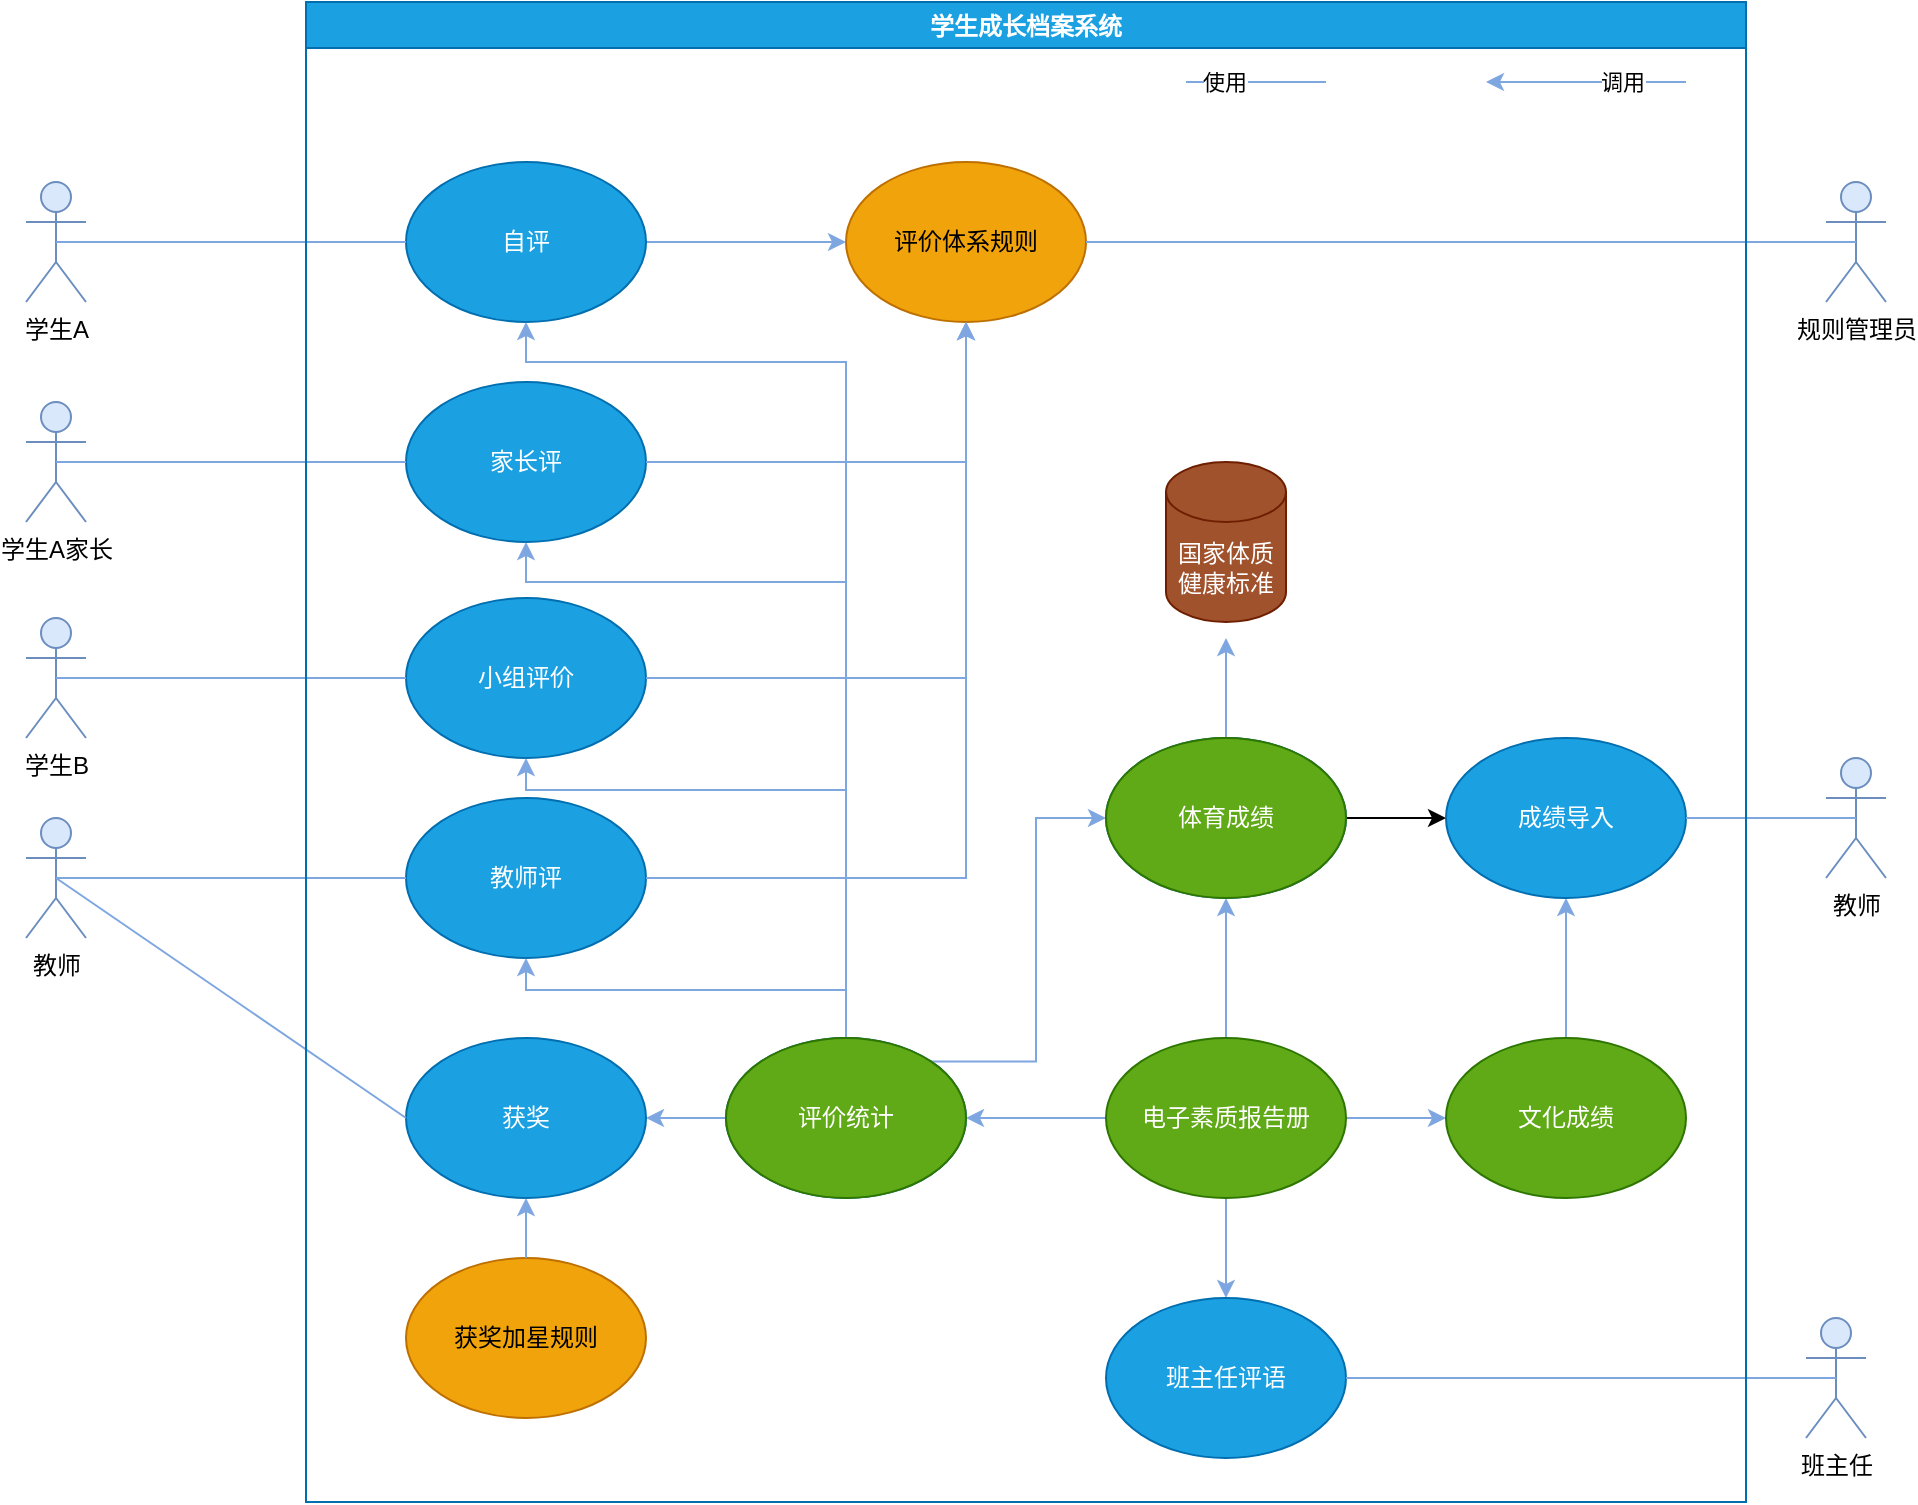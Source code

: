 <mxfile version="14.9.3" type="github" pages="2">
  <diagram id="prtHgNgQTEPvFCAcTncT" name="Page-1">
    <mxGraphModel dx="1239" dy="725" grid="1" gridSize="10" guides="1" tooltips="1" connect="1" arrows="1" fold="1" page="1" pageScale="1" pageWidth="827" pageHeight="1169" math="0" shadow="0">
      <root>
        <mxCell id="0" />
        <mxCell id="1" parent="0" />
        <mxCell id="MDJzfDRsQ1mTerN8lBSb-1" value="规则管理员" style="shape=umlActor;verticalLabelPosition=bottom;verticalAlign=top;html=1;outlineConnect=0;fillColor=#dae8fc;strokeColor=#6c8ebf;" parent="1" vertex="1">
          <mxGeometry x="1030" y="310" width="30" height="60" as="geometry" />
        </mxCell>
        <mxCell id="MDJzfDRsQ1mTerN8lBSb-3" value="学生A" style="shape=umlActor;verticalLabelPosition=bottom;verticalAlign=top;html=1;outlineConnect=0;fillColor=#dae8fc;strokeColor=#6c8ebf;" parent="1" vertex="1">
          <mxGeometry x="130" y="310" width="30" height="60" as="geometry" />
        </mxCell>
        <mxCell id="MDJzfDRsQ1mTerN8lBSb-4" value="学生B" style="shape=umlActor;verticalLabelPosition=bottom;verticalAlign=top;html=1;outlineConnect=0;fillColor=#dae8fc;strokeColor=#6c8ebf;" parent="1" vertex="1">
          <mxGeometry x="130" y="528" width="30" height="60" as="geometry" />
        </mxCell>
        <mxCell id="MDJzfDRsQ1mTerN8lBSb-5" value="学生A家长" style="shape=umlActor;verticalLabelPosition=bottom;verticalAlign=top;html=1;outlineConnect=0;fillColor=#dae8fc;strokeColor=#6c8ebf;" parent="1" vertex="1">
          <mxGeometry x="130" y="420" width="30" height="60" as="geometry" />
        </mxCell>
        <mxCell id="MDJzfDRsQ1mTerN8lBSb-6" value="教师" style="shape=umlActor;verticalLabelPosition=bottom;verticalAlign=top;html=1;outlineConnect=0;fillColor=#dae8fc;strokeColor=#6c8ebf;" parent="1" vertex="1">
          <mxGeometry x="130" y="628" width="30" height="60" as="geometry" />
        </mxCell>
        <mxCell id="MDJzfDRsQ1mTerN8lBSb-7" value="评价体系规则" style="ellipse;whiteSpace=wrap;html=1;fillColor=#f0a30a;strokeColor=#BD7000;fontColor=#000000;" parent="1" vertex="1">
          <mxGeometry x="540" y="300" width="120" height="80" as="geometry" />
        </mxCell>
        <mxCell id="kHKhQP7QaM05DCIvFR9r-2" value="" style="endArrow=none;html=1;exitX=0.5;exitY=0.5;exitDx=0;exitDy=0;exitPerimeter=0;entryX=1;entryY=0.5;entryDx=0;entryDy=0;strokeColor=#7EA6E0;" parent="1" source="MDJzfDRsQ1mTerN8lBSb-1" target="MDJzfDRsQ1mTerN8lBSb-7" edge="1">
          <mxGeometry width="50" height="50" relative="1" as="geometry">
            <mxPoint x="440" y="230" as="sourcePoint" />
            <mxPoint x="670" y="200" as="targetPoint" />
          </mxGeometry>
        </mxCell>
        <mxCell id="kHKhQP7QaM05DCIvFR9r-14" value="" style="edgeStyle=orthogonalEdgeStyle;rounded=0;orthogonalLoop=1;jettySize=auto;html=1;strokeColor=#7EA6E0;" parent="1" source="kHKhQP7QaM05DCIvFR9r-3" target="MDJzfDRsQ1mTerN8lBSb-7" edge="1">
          <mxGeometry relative="1" as="geometry" />
        </mxCell>
        <mxCell id="kHKhQP7QaM05DCIvFR9r-3" value="自评" style="ellipse;whiteSpace=wrap;html=1;fillColor=#1ba1e2;strokeColor=#006EAF;fontColor=#ffffff;" parent="1" vertex="1">
          <mxGeometry x="320" y="300" width="120" height="80" as="geometry" />
        </mxCell>
        <mxCell id="kHKhQP7QaM05DCIvFR9r-4" value="家长评" style="ellipse;whiteSpace=wrap;html=1;fillColor=#1ba1e2;strokeColor=#006EAF;fontColor=#ffffff;" parent="1" vertex="1">
          <mxGeometry x="320" y="410" width="120" height="80" as="geometry" />
        </mxCell>
        <mxCell id="kHKhQP7QaM05DCIvFR9r-5" value="教师评" style="ellipse;whiteSpace=wrap;html=1;fillColor=#1ba1e2;strokeColor=#006EAF;fontColor=#ffffff;" parent="1" vertex="1">
          <mxGeometry x="320" y="618" width="120" height="80" as="geometry" />
        </mxCell>
        <mxCell id="kHKhQP7QaM05DCIvFR9r-7" value="小组评价" style="ellipse;whiteSpace=wrap;html=1;fillColor=#1ba1e2;strokeColor=#006EAF;fontColor=#ffffff;" parent="1" vertex="1">
          <mxGeometry x="320" y="518" width="120" height="80" as="geometry" />
        </mxCell>
        <mxCell id="kHKhQP7QaM05DCIvFR9r-8" value="" style="endArrow=none;html=1;exitX=0.5;exitY=0.5;exitDx=0;exitDy=0;exitPerimeter=0;strokeWidth=1;curved=1;strokeColor=#7EA6E0;" parent="1" source="MDJzfDRsQ1mTerN8lBSb-3" target="kHKhQP7QaM05DCIvFR9r-3" edge="1">
          <mxGeometry width="50" height="50" relative="1" as="geometry">
            <mxPoint x="145" y="349.5" as="sourcePoint" />
            <mxPoint x="320" y="349.5" as="targetPoint" />
          </mxGeometry>
        </mxCell>
        <mxCell id="kHKhQP7QaM05DCIvFR9r-9" value="" style="endArrow=none;html=1;exitX=0.5;exitY=0.5;exitDx=0;exitDy=0;exitPerimeter=0;entryX=0;entryY=0.5;entryDx=0;entryDy=0;strokeWidth=1;curved=1;strokeColor=#7EA6E0;" parent="1" source="MDJzfDRsQ1mTerN8lBSb-6" target="kHKhQP7QaM05DCIvFR9r-5" edge="1">
          <mxGeometry width="50" height="50" relative="1" as="geometry">
            <mxPoint x="155" y="358" as="sourcePoint" />
            <mxPoint x="330" y="358" as="targetPoint" />
          </mxGeometry>
        </mxCell>
        <mxCell id="kHKhQP7QaM05DCIvFR9r-10" value="" style="endArrow=none;html=1;exitX=0.5;exitY=0.5;exitDx=0;exitDy=0;exitPerimeter=0;entryX=0;entryY=0.5;entryDx=0;entryDy=0;strokeWidth=1;curved=1;strokeColor=#7EA6E0;" parent="1" source="MDJzfDRsQ1mTerN8lBSb-4" target="kHKhQP7QaM05DCIvFR9r-7" edge="1">
          <mxGeometry width="50" height="50" relative="1" as="geometry">
            <mxPoint x="165" y="368" as="sourcePoint" />
            <mxPoint x="340" y="368" as="targetPoint" />
          </mxGeometry>
        </mxCell>
        <mxCell id="kHKhQP7QaM05DCIvFR9r-11" value="" style="endArrow=none;html=1;exitX=0.5;exitY=0.5;exitDx=0;exitDy=0;exitPerimeter=0;entryX=0;entryY=0.5;entryDx=0;entryDy=0;strokeWidth=1;curved=1;strokeColor=#7EA6E0;" parent="1" source="MDJzfDRsQ1mTerN8lBSb-5" target="kHKhQP7QaM05DCIvFR9r-4" edge="1">
          <mxGeometry width="50" height="50" relative="1" as="geometry">
            <mxPoint x="175" y="370" as="sourcePoint" />
            <mxPoint x="350" y="370" as="targetPoint" />
          </mxGeometry>
        </mxCell>
        <mxCell id="kHKhQP7QaM05DCIvFR9r-15" value="" style="edgeStyle=orthogonalEdgeStyle;rounded=0;orthogonalLoop=1;jettySize=auto;html=1;exitX=1;exitY=0.5;exitDx=0;exitDy=0;entryX=0.5;entryY=1;entryDx=0;entryDy=0;strokeColor=#7EA6E0;" parent="1" source="kHKhQP7QaM05DCIvFR9r-5" target="MDJzfDRsQ1mTerN8lBSb-7" edge="1">
          <mxGeometry relative="1" as="geometry">
            <mxPoint x="450" y="350" as="sourcePoint" />
            <mxPoint x="560" y="350" as="targetPoint" />
          </mxGeometry>
        </mxCell>
        <mxCell id="kHKhQP7QaM05DCIvFR9r-16" value="" style="edgeStyle=orthogonalEdgeStyle;rounded=0;orthogonalLoop=1;jettySize=auto;html=1;exitX=1;exitY=0.5;exitDx=0;exitDy=0;entryX=0.5;entryY=1;entryDx=0;entryDy=0;strokeColor=#7EA6E0;" parent="1" source="kHKhQP7QaM05DCIvFR9r-7" target="MDJzfDRsQ1mTerN8lBSb-7" edge="1">
          <mxGeometry relative="1" as="geometry">
            <mxPoint x="460" y="360" as="sourcePoint" />
            <mxPoint x="570" y="360" as="targetPoint" />
          </mxGeometry>
        </mxCell>
        <mxCell id="kHKhQP7QaM05DCIvFR9r-17" value="" style="edgeStyle=orthogonalEdgeStyle;rounded=0;orthogonalLoop=1;jettySize=auto;html=1;exitX=1;exitY=0.5;exitDx=0;exitDy=0;entryX=0.5;entryY=1;entryDx=0;entryDy=0;strokeColor=#7EA6E0;" parent="1" source="kHKhQP7QaM05DCIvFR9r-4" target="MDJzfDRsQ1mTerN8lBSb-7" edge="1">
          <mxGeometry relative="1" as="geometry">
            <mxPoint x="470" y="370" as="sourcePoint" />
            <mxPoint x="580" y="370" as="targetPoint" />
          </mxGeometry>
        </mxCell>
        <mxCell id="kHKhQP7QaM05DCIvFR9r-19" value="" style="edgeStyle=orthogonalEdgeStyle;rounded=0;orthogonalLoop=1;jettySize=auto;html=1;exitX=0.5;exitY=0;exitDx=0;exitDy=0;strokeColor=#7EA6E0;entryX=0.5;entryY=1;entryDx=0;entryDy=0;" parent="1" source="kHKhQP7QaM05DCIvFR9r-18" target="kHKhQP7QaM05DCIvFR9r-5" edge="1">
          <mxGeometry relative="1" as="geometry">
            <Array as="points">
              <mxPoint x="540" y="714" />
              <mxPoint x="380" y="714" />
            </Array>
            <mxPoint x="380" y="694" as="targetPoint" />
          </mxGeometry>
        </mxCell>
        <mxCell id="kHKhQP7QaM05DCIvFR9r-25" value="" style="edgeStyle=orthogonalEdgeStyle;rounded=0;orthogonalLoop=1;jettySize=auto;html=1;strokeColor=#7EA6E0;" parent="1" source="kHKhQP7QaM05DCIvFR9r-18" target="kHKhQP7QaM05DCIvFR9r-24" edge="1">
          <mxGeometry relative="1" as="geometry" />
        </mxCell>
        <mxCell id="kHKhQP7QaM05DCIvFR9r-18" value="评价统计" style="ellipse;whiteSpace=wrap;html=1;fillColor=#1ba1e2;strokeColor=#006EAF;fontColor=#ffffff;" parent="1" vertex="1">
          <mxGeometry x="480" y="738" width="120" height="80" as="geometry" />
        </mxCell>
        <mxCell id="kHKhQP7QaM05DCIvFR9r-20" value="" style="edgeStyle=orthogonalEdgeStyle;rounded=0;orthogonalLoop=1;jettySize=auto;html=1;entryX=0.5;entryY=1;entryDx=0;entryDy=0;exitX=0.5;exitY=0;exitDx=0;exitDy=0;strokeColor=#7EA6E0;" parent="1" source="kHKhQP7QaM05DCIvFR9r-18" target="kHKhQP7QaM05DCIvFR9r-3" edge="1">
          <mxGeometry relative="1" as="geometry">
            <mxPoint x="540" y="780" as="sourcePoint" />
            <mxPoint x="390" y="700" as="targetPoint" />
            <Array as="points">
              <mxPoint x="540" y="400" />
              <mxPoint x="380" y="400" />
            </Array>
          </mxGeometry>
        </mxCell>
        <mxCell id="kHKhQP7QaM05DCIvFR9r-21" value="" style="edgeStyle=orthogonalEdgeStyle;rounded=0;orthogonalLoop=1;jettySize=auto;html=1;exitX=0.5;exitY=0;exitDx=0;exitDy=0;entryX=0.5;entryY=1;entryDx=0;entryDy=0;strokeColor=#7EA6E0;" parent="1" source="kHKhQP7QaM05DCIvFR9r-18" target="kHKhQP7QaM05DCIvFR9r-4" edge="1">
          <mxGeometry relative="1" as="geometry">
            <mxPoint x="550" y="790" as="sourcePoint" />
            <mxPoint x="540" y="550" as="targetPoint" />
            <Array as="points">
              <mxPoint x="540" y="510" />
              <mxPoint x="380" y="510" />
            </Array>
          </mxGeometry>
        </mxCell>
        <mxCell id="kHKhQP7QaM05DCIvFR9r-22" value="" style="edgeStyle=orthogonalEdgeStyle;rounded=0;orthogonalLoop=1;jettySize=auto;html=1;exitX=0.5;exitY=0;exitDx=0;exitDy=0;entryX=0.5;entryY=1;entryDx=0;entryDy=0;strokeColor=#7EA6E0;" parent="1" source="kHKhQP7QaM05DCIvFR9r-18" target="kHKhQP7QaM05DCIvFR9r-7" edge="1">
          <mxGeometry relative="1" as="geometry">
            <mxPoint x="560" y="808" as="sourcePoint" />
            <mxPoint x="540" y="638" as="targetPoint" />
            <Array as="points">
              <mxPoint x="540" y="614" />
              <mxPoint x="380" y="614" />
            </Array>
          </mxGeometry>
        </mxCell>
        <mxCell id="kHKhQP7QaM05DCIvFR9r-24" value="获奖" style="ellipse;whiteSpace=wrap;html=1;fillColor=#1ba1e2;strokeColor=#006EAF;fontColor=#ffffff;" parent="1" vertex="1">
          <mxGeometry x="320" y="738" width="120" height="80" as="geometry" />
        </mxCell>
        <mxCell id="kHKhQP7QaM05DCIvFR9r-26" value="" style="endArrow=none;html=1;exitX=0.5;exitY=0.5;exitDx=0;exitDy=0;exitPerimeter=0;entryX=0;entryY=0.5;entryDx=0;entryDy=0;strokeWidth=1;curved=1;strokeColor=#7EA6E0;" parent="1" source="MDJzfDRsQ1mTerN8lBSb-6" target="kHKhQP7QaM05DCIvFR9r-24" edge="1">
          <mxGeometry width="50" height="50" relative="1" as="geometry">
            <mxPoint x="155" y="668" as="sourcePoint" />
            <mxPoint x="330" y="668" as="targetPoint" />
          </mxGeometry>
        </mxCell>
        <mxCell id="kHKhQP7QaM05DCIvFR9r-28" value="" style="edgeStyle=orthogonalEdgeStyle;rounded=0;orthogonalLoop=1;jettySize=auto;html=1;strokeColor=#7EA6E0;" parent="1" source="kHKhQP7QaM05DCIvFR9r-27" target="kHKhQP7QaM05DCIvFR9r-18" edge="1">
          <mxGeometry relative="1" as="geometry" />
        </mxCell>
        <mxCell id="kHKhQP7QaM05DCIvFR9r-32" value="" style="edgeStyle=orthogonalEdgeStyle;rounded=0;orthogonalLoop=1;jettySize=auto;html=1;strokeColor=#7EA6E0;" parent="1" source="kHKhQP7QaM05DCIvFR9r-27" target="kHKhQP7QaM05DCIvFR9r-30" edge="1">
          <mxGeometry relative="1" as="geometry" />
        </mxCell>
        <mxCell id="kHKhQP7QaM05DCIvFR9r-33" value="" style="edgeStyle=orthogonalEdgeStyle;rounded=0;orthogonalLoop=1;jettySize=auto;html=1;strokeColor=#7EA6E0;" parent="1" source="kHKhQP7QaM05DCIvFR9r-27" target="kHKhQP7QaM05DCIvFR9r-29" edge="1">
          <mxGeometry relative="1" as="geometry" />
        </mxCell>
        <mxCell id="kHKhQP7QaM05DCIvFR9r-36" value="" style="edgeStyle=orthogonalEdgeStyle;rounded=0;orthogonalLoop=1;jettySize=auto;html=1;strokeColor=#7EA6E0;" parent="1" source="kHKhQP7QaM05DCIvFR9r-27" target="kHKhQP7QaM05DCIvFR9r-35" edge="1">
          <mxGeometry relative="1" as="geometry" />
        </mxCell>
        <mxCell id="kHKhQP7QaM05DCIvFR9r-27" value="电子素质报告册" style="ellipse;whiteSpace=wrap;html=1;fillColor=#60a917;strokeColor=#2D7600;fontColor=#ffffff;" parent="1" vertex="1">
          <mxGeometry x="670" y="738" width="120" height="80" as="geometry" />
        </mxCell>
        <mxCell id="kHKhQP7QaM05DCIvFR9r-38" value="" style="edgeStyle=orthogonalEdgeStyle;rounded=0;orthogonalLoop=1;jettySize=auto;html=1;strokeColor=#7EA6E0;" parent="1" source="kHKhQP7QaM05DCIvFR9r-29" target="kHKhQP7QaM05DCIvFR9r-37" edge="1">
          <mxGeometry relative="1" as="geometry" />
        </mxCell>
        <mxCell id="kHKhQP7QaM05DCIvFR9r-29" value="文化成绩" style="ellipse;whiteSpace=wrap;html=1;fillColor=#60a917;strokeColor=#2D7600;fontColor=#ffffff;" parent="1" vertex="1">
          <mxGeometry x="840" y="738" width="120" height="80" as="geometry" />
        </mxCell>
        <mxCell id="kHKhQP7QaM05DCIvFR9r-39" value="" style="edgeStyle=orthogonalEdgeStyle;rounded=0;orthogonalLoop=1;jettySize=auto;html=1;" parent="1" source="kHKhQP7QaM05DCIvFR9r-30" target="kHKhQP7QaM05DCIvFR9r-37" edge="1">
          <mxGeometry relative="1" as="geometry" />
        </mxCell>
        <mxCell id="kHKhQP7QaM05DCIvFR9r-41" value="" style="edgeStyle=orthogonalEdgeStyle;rounded=0;orthogonalLoop=1;jettySize=auto;html=1;strokeColor=#7EA6E0;" parent="1" source="kHKhQP7QaM05DCIvFR9r-30" edge="1">
          <mxGeometry relative="1" as="geometry">
            <mxPoint x="730" y="538" as="targetPoint" />
          </mxGeometry>
        </mxCell>
        <mxCell id="kHKhQP7QaM05DCIvFR9r-30" value="体育成绩" style="ellipse;whiteSpace=wrap;html=1;fillColor=#1ba1e2;strokeColor=#006EAF;fontColor=#ffffff;" parent="1" vertex="1">
          <mxGeometry x="670" y="588" width="120" height="80" as="geometry" />
        </mxCell>
        <mxCell id="kHKhQP7QaM05DCIvFR9r-31" value="" style="edgeStyle=orthogonalEdgeStyle;rounded=0;orthogonalLoop=1;jettySize=auto;html=1;entryX=0;entryY=0.5;entryDx=0;entryDy=0;exitX=1;exitY=0;exitDx=0;exitDy=0;strokeColor=#7EA6E0;" parent="1" source="kHKhQP7QaM05DCIvFR9r-18" target="kHKhQP7QaM05DCIvFR9r-30" edge="1">
          <mxGeometry relative="1" as="geometry">
            <mxPoint x="680" y="788" as="sourcePoint" />
            <mxPoint x="610" y="788" as="targetPoint" />
          </mxGeometry>
        </mxCell>
        <mxCell id="kHKhQP7QaM05DCIvFR9r-35" value="班主任评语" style="ellipse;whiteSpace=wrap;html=1;fillColor=#1ba1e2;strokeColor=#006EAF;fontColor=#ffffff;" parent="1" vertex="1">
          <mxGeometry x="670" y="868" width="120" height="80" as="geometry" />
        </mxCell>
        <mxCell id="kHKhQP7QaM05DCIvFR9r-37" value="成绩导入" style="ellipse;whiteSpace=wrap;html=1;fillColor=#1ba1e2;strokeColor=#006EAF;fontColor=#ffffff;" parent="1" vertex="1">
          <mxGeometry x="840" y="588" width="120" height="80" as="geometry" />
        </mxCell>
        <mxCell id="kHKhQP7QaM05DCIvFR9r-40" value="国家体质健康标准" style="shape=cylinder3;whiteSpace=wrap;html=1;boundedLbl=1;backgroundOutline=1;size=15;fillColor=#a0522d;strokeColor=#6D1F00;fontColor=#ffffff;" parent="1" vertex="1">
          <mxGeometry x="700" y="450" width="60" height="80" as="geometry" />
        </mxCell>
        <mxCell id="kHKhQP7QaM05DCIvFR9r-42" value="教师" style="shape=umlActor;verticalLabelPosition=bottom;verticalAlign=top;html=1;outlineConnect=0;fillColor=#dae8fc;strokeColor=#6c8ebf;" parent="1" vertex="1">
          <mxGeometry x="1030" y="598" width="30" height="60" as="geometry" />
        </mxCell>
        <mxCell id="kHKhQP7QaM05DCIvFR9r-44" value="" style="endArrow=none;html=1;exitX=1;exitY=0.5;exitDx=0;exitDy=0;entryX=0.5;entryY=0.5;entryDx=0;entryDy=0;entryPerimeter=0;strokeColor=#7EA6E0;" parent="1" source="kHKhQP7QaM05DCIvFR9r-37" target="kHKhQP7QaM05DCIvFR9r-42" edge="1">
          <mxGeometry width="50" height="50" relative="1" as="geometry">
            <mxPoint x="960" y="588" as="sourcePoint" />
            <mxPoint x="1010" y="538" as="targetPoint" />
          </mxGeometry>
        </mxCell>
        <mxCell id="kHKhQP7QaM05DCIvFR9r-45" value="班主任" style="shape=umlActor;verticalLabelPosition=bottom;verticalAlign=top;html=1;outlineConnect=0;fillColor=#dae8fc;strokeColor=#6c8ebf;" parent="1" vertex="1">
          <mxGeometry x="1020" y="878" width="30" height="60" as="geometry" />
        </mxCell>
        <mxCell id="kHKhQP7QaM05DCIvFR9r-46" value="" style="endArrow=none;html=1;exitX=1;exitY=0.5;exitDx=0;exitDy=0;entryX=0.5;entryY=0.5;entryDx=0;entryDy=0;entryPerimeter=0;strokeColor=#7EA6E0;" parent="1" source="kHKhQP7QaM05DCIvFR9r-35" target="kHKhQP7QaM05DCIvFR9r-45" edge="1">
          <mxGeometry width="50" height="50" relative="1" as="geometry">
            <mxPoint x="970" y="638" as="sourcePoint" />
            <mxPoint x="1035" y="638" as="targetPoint" />
          </mxGeometry>
        </mxCell>
        <mxCell id="kHKhQP7QaM05DCIvFR9r-47" value="学生成长档案系统" style="swimlane;fillColor=#1ba1e2;strokeColor=#006EAF;fontColor=#ffffff;" parent="1" vertex="1">
          <mxGeometry x="270" y="220" width="720" height="750" as="geometry" />
        </mxCell>
        <mxCell id="kHKhQP7QaM05DCIvFR9r-52" value="获奖加星规则" style="ellipse;whiteSpace=wrap;html=1;fillColor=#f0a30a;strokeColor=#BD7000;fontColor=#000000;" parent="kHKhQP7QaM05DCIvFR9r-47" vertex="1">
          <mxGeometry x="50" y="628" width="120" height="80" as="geometry" />
        </mxCell>
        <mxCell id="kHKhQP7QaM05DCIvFR9r-48" value="" style="endArrow=classic;html=1;strokeColor=#7EA6E0;" parent="1" edge="1">
          <mxGeometry width="50" height="50" relative="1" as="geometry">
            <mxPoint x="960" y="260" as="sourcePoint" />
            <mxPoint x="860" y="260" as="targetPoint" />
          </mxGeometry>
        </mxCell>
        <mxCell id="kHKhQP7QaM05DCIvFR9r-49" value="调用" style="edgeLabel;html=1;align=center;verticalAlign=middle;resizable=0;points=[];" parent="kHKhQP7QaM05DCIvFR9r-48" vertex="1" connectable="0">
          <mxGeometry x="-0.347" relative="1" as="geometry">
            <mxPoint as="offset" />
          </mxGeometry>
        </mxCell>
        <mxCell id="kHKhQP7QaM05DCIvFR9r-50" value="" style="endArrow=none;html=1;strokeColor=#7EA6E0;" parent="1" edge="1">
          <mxGeometry width="50" height="50" relative="1" as="geometry">
            <mxPoint x="710" y="260" as="sourcePoint" />
            <mxPoint x="780" y="260" as="targetPoint" />
          </mxGeometry>
        </mxCell>
        <mxCell id="kHKhQP7QaM05DCIvFR9r-51" value="使用" style="edgeLabel;html=1;align=center;verticalAlign=middle;resizable=0;points=[];" parent="kHKhQP7QaM05DCIvFR9r-50" vertex="1" connectable="0">
          <mxGeometry x="-0.471" relative="1" as="geometry">
            <mxPoint as="offset" />
          </mxGeometry>
        </mxCell>
        <mxCell id="kHKhQP7QaM05DCIvFR9r-53" value="" style="edgeStyle=orthogonalEdgeStyle;rounded=0;orthogonalLoop=1;jettySize=auto;html=1;strokeColor=#7EA6E0;" parent="1" source="kHKhQP7QaM05DCIvFR9r-52" target="kHKhQP7QaM05DCIvFR9r-24" edge="1">
          <mxGeometry relative="1" as="geometry" />
        </mxCell>
        <mxCell id="CbwyPfm9dWkbQgezniKC-1" value="体育成绩" style="ellipse;whiteSpace=wrap;html=1;fillColor=#60a917;strokeColor=#2D7600;fontColor=#ffffff;" vertex="1" parent="1">
          <mxGeometry x="670" y="588" width="120" height="80" as="geometry" />
        </mxCell>
        <mxCell id="CbwyPfm9dWkbQgezniKC-2" value="评价统计" style="ellipse;whiteSpace=wrap;html=1;fillColor=#60a917;strokeColor=#2D7600;fontColor=#ffffff;" vertex="1" parent="1">
          <mxGeometry x="480" y="738" width="120" height="80" as="geometry" />
        </mxCell>
      </root>
    </mxGraphModel>
  </diagram>
  <diagram id="WtOez47tnb7DD-74KGKD" name="第 2 页">
    <mxGraphModel dx="1239" dy="725" grid="1" gridSize="10" guides="1" tooltips="1" connect="1" arrows="1" fold="1" page="1" pageScale="1" pageWidth="827" pageHeight="1169" math="0" shadow="0">
      <root>
        <mxCell id="FB2xI4p4XmAMBpEHWT6F-0" />
        <mxCell id="FB2xI4p4XmAMBpEHWT6F-1" parent="FB2xI4p4XmAMBpEHWT6F-0" />
        <mxCell id="FB2xI4p4XmAMBpEHWT6F-12" value="评价流程" style="swimlane;html=1;childLayout=stackLayout;resizeParent=1;resizeParentMax=0;startSize=20;" vertex="1" parent="FB2xI4p4XmAMBpEHWT6F-1">
          <mxGeometry x="40" y="40" width="600" height="480" as="geometry" />
        </mxCell>
        <mxCell id="FB2xI4p4XmAMBpEHWT6F-13" value="管理员" style="swimlane;html=1;startSize=20;" vertex="1" parent="FB2xI4p4XmAMBpEHWT6F-12">
          <mxGeometry y="20" width="120" height="460" as="geometry" />
        </mxCell>
        <mxCell id="ZuD5uatPbh2SMOng7oAO-5" value="" style="strokeWidth=2;html=1;shape=mxgraph.flowchart.start_1;whiteSpace=wrap;" vertex="1" parent="FB2xI4p4XmAMBpEHWT6F-13">
          <mxGeometry x="10" y="40" width="100" height="60" as="geometry" />
        </mxCell>
        <mxCell id="FB2xI4p4XmAMBpEHWT6F-14" value="学生A" style="swimlane;html=1;startSize=20;" vertex="1" parent="FB2xI4p4XmAMBpEHWT6F-12">
          <mxGeometry x="120" y="20" width="120" height="460" as="geometry" />
        </mxCell>
        <mxCell id="FB2xI4p4XmAMBpEHWT6F-15" value="学生A家长" style="swimlane;html=1;startSize=20;" vertex="1" parent="FB2xI4p4XmAMBpEHWT6F-12">
          <mxGeometry x="240" y="20" width="120" height="460" as="geometry" />
        </mxCell>
        <mxCell id="ZuD5uatPbh2SMOng7oAO-3" value="学生B" style="swimlane;html=1;startSize=20;" vertex="1" parent="FB2xI4p4XmAMBpEHWT6F-12">
          <mxGeometry x="360" y="20" width="120" height="460" as="geometry" />
        </mxCell>
        <mxCell id="ZuD5uatPbh2SMOng7oAO-2" value="教师" style="swimlane;html=1;startSize=20;" vertex="1" parent="FB2xI4p4XmAMBpEHWT6F-12">
          <mxGeometry x="480" y="20" width="120" height="460" as="geometry" />
        </mxCell>
      </root>
    </mxGraphModel>
  </diagram>
</mxfile>
